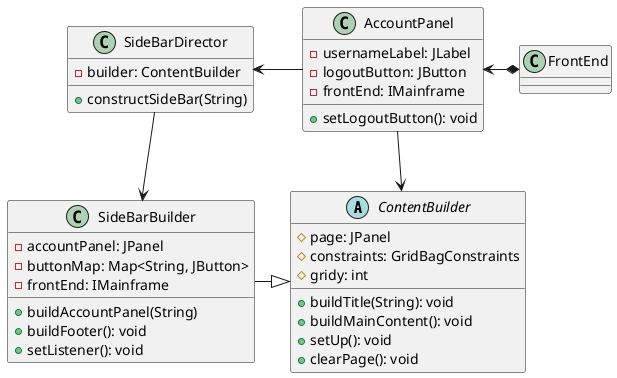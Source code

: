 @startuml
'https://plantuml.com/class-diagram

abstract class ContentBuilder {
    #page: JPanel
    #constraints: GridBagConstraints
    #gridy: int

    +buildTitle(String): void
    +buildMainContent(): void
    +setUp(): void
    +clearPage(): void
}

class AccountPanel {
  - usernameLabel: JLabel
  - logoutButton: JButton
  - frontEnd: IMainframe

  + setLogoutButton(): void
}

class SideBarBuilder {
  - accountPanel: JPanel
  - buttonMap: Map<String, JButton>
  - frontEnd: IMainframe

  + buildAccountPanel(String)
  + buildFooter(): void
  + setListener(): void
}

class SideBarDirector {
 - builder: ContentBuilder

 + constructSideBar(String)
}

SideBarBuilder -right-|> ContentBuilder
SideBarDirector -right-> SideBarBuilder
AccountPanel --> ContentBuilder
AccountPanel -left-> SideBarDirector
FrontEnd *-left-> AccountPanel

@enduml
